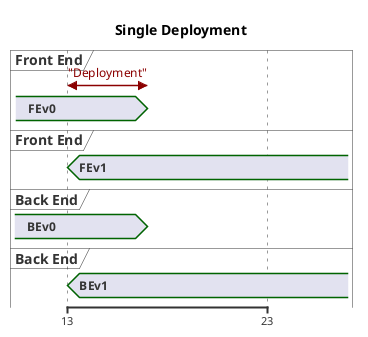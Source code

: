 @startuml

title Single Deployment
concise "Front End" as fe_v0
concise "Front End" as fe_v1
concise "Back End" as be_v0
concise "Back End" as be_v1
scale 10 as 200 pixels

fe_v0 is "FEv0"
be_v0 is "BEv0"

@fe_v0
17 is {hidden}

@fe_v1
13 is "FEv1"

fe_v0@13 <-> @17 : "Deployment"

@be_v0
17 is {hidden}

@be_v1
13 is "BEv1"

@enduml
